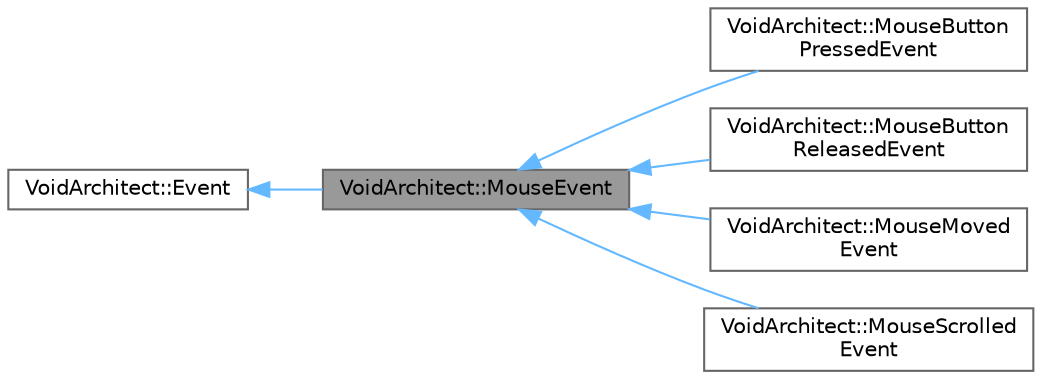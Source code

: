 digraph "VoidArchitect::MouseEvent"
{
 // LATEX_PDF_SIZE
  bgcolor="transparent";
  edge [fontname=Helvetica,fontsize=10,labelfontname=Helvetica,labelfontsize=10];
  node [fontname=Helvetica,fontsize=10,shape=box,height=0.2,width=0.4];
  rankdir="LR";
  Node1 [id="Node000001",label="VoidArchitect::MouseEvent",height=0.2,width=0.4,color="gray40", fillcolor="grey60", style="filled", fontcolor="black",tooltip=" "];
  Node2 -> Node1 [id="edge1_Node000001_Node000002",dir="back",color="steelblue1",style="solid",tooltip=" "];
  Node2 [id="Node000002",label="VoidArchitect::Event",height=0.2,width=0.4,color="gray40", fillcolor="white", style="filled",URL="$class_void_architect_1_1_event.html",tooltip=" "];
  Node1 -> Node3 [id="edge2_Node000001_Node000003",dir="back",color="steelblue1",style="solid",tooltip=" "];
  Node3 [id="Node000003",label="VoidArchitect::MouseButton\lPressedEvent",height=0.2,width=0.4,color="gray40", fillcolor="white", style="filled",URL="$class_void_architect_1_1_mouse_button_pressed_event.html",tooltip=" "];
  Node1 -> Node4 [id="edge3_Node000001_Node000004",dir="back",color="steelblue1",style="solid",tooltip=" "];
  Node4 [id="Node000004",label="VoidArchitect::MouseButton\lReleasedEvent",height=0.2,width=0.4,color="gray40", fillcolor="white", style="filled",URL="$class_void_architect_1_1_mouse_button_released_event.html",tooltip=" "];
  Node1 -> Node5 [id="edge4_Node000001_Node000005",dir="back",color="steelblue1",style="solid",tooltip=" "];
  Node5 [id="Node000005",label="VoidArchitect::MouseMoved\lEvent",height=0.2,width=0.4,color="gray40", fillcolor="white", style="filled",URL="$class_void_architect_1_1_mouse_moved_event.html",tooltip=" "];
  Node1 -> Node6 [id="edge5_Node000001_Node000006",dir="back",color="steelblue1",style="solid",tooltip=" "];
  Node6 [id="Node000006",label="VoidArchitect::MouseScrolled\lEvent",height=0.2,width=0.4,color="gray40", fillcolor="white", style="filled",URL="$class_void_architect_1_1_mouse_scrolled_event.html",tooltip=" "];
}
